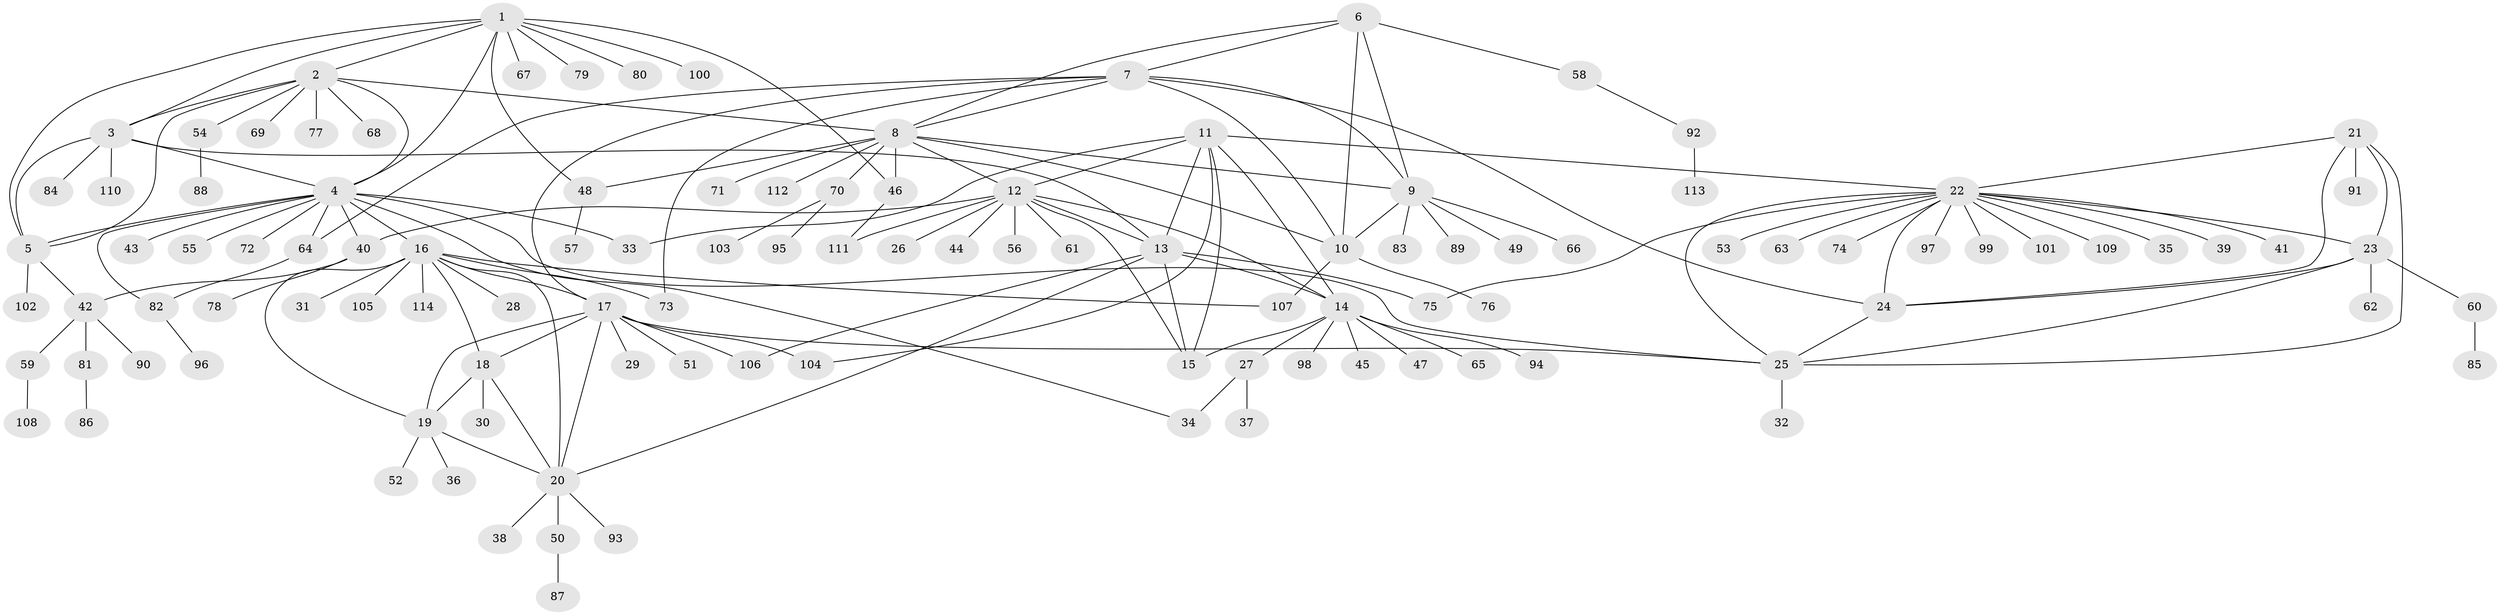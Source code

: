 // Generated by graph-tools (version 1.1) at 2025/26/03/09/25 03:26:48]
// undirected, 114 vertices, 163 edges
graph export_dot {
graph [start="1"]
  node [color=gray90,style=filled];
  1;
  2;
  3;
  4;
  5;
  6;
  7;
  8;
  9;
  10;
  11;
  12;
  13;
  14;
  15;
  16;
  17;
  18;
  19;
  20;
  21;
  22;
  23;
  24;
  25;
  26;
  27;
  28;
  29;
  30;
  31;
  32;
  33;
  34;
  35;
  36;
  37;
  38;
  39;
  40;
  41;
  42;
  43;
  44;
  45;
  46;
  47;
  48;
  49;
  50;
  51;
  52;
  53;
  54;
  55;
  56;
  57;
  58;
  59;
  60;
  61;
  62;
  63;
  64;
  65;
  66;
  67;
  68;
  69;
  70;
  71;
  72;
  73;
  74;
  75;
  76;
  77;
  78;
  79;
  80;
  81;
  82;
  83;
  84;
  85;
  86;
  87;
  88;
  89;
  90;
  91;
  92;
  93;
  94;
  95;
  96;
  97;
  98;
  99;
  100;
  101;
  102;
  103;
  104;
  105;
  106;
  107;
  108;
  109;
  110;
  111;
  112;
  113;
  114;
  1 -- 2;
  1 -- 3;
  1 -- 4;
  1 -- 5;
  1 -- 46;
  1 -- 48;
  1 -- 67;
  1 -- 79;
  1 -- 80;
  1 -- 100;
  2 -- 3;
  2 -- 4;
  2 -- 5;
  2 -- 8;
  2 -- 54;
  2 -- 68;
  2 -- 69;
  2 -- 77;
  3 -- 4;
  3 -- 5;
  3 -- 13;
  3 -- 84;
  3 -- 110;
  4 -- 5;
  4 -- 16;
  4 -- 25;
  4 -- 33;
  4 -- 34;
  4 -- 40;
  4 -- 43;
  4 -- 55;
  4 -- 64;
  4 -- 72;
  4 -- 82;
  5 -- 42;
  5 -- 102;
  6 -- 7;
  6 -- 8;
  6 -- 9;
  6 -- 10;
  6 -- 58;
  7 -- 8;
  7 -- 9;
  7 -- 10;
  7 -- 17;
  7 -- 24;
  7 -- 64;
  7 -- 73;
  8 -- 9;
  8 -- 10;
  8 -- 12;
  8 -- 46;
  8 -- 48;
  8 -- 70;
  8 -- 71;
  8 -- 112;
  9 -- 10;
  9 -- 49;
  9 -- 66;
  9 -- 83;
  9 -- 89;
  10 -- 76;
  10 -- 107;
  11 -- 12;
  11 -- 13;
  11 -- 14;
  11 -- 15;
  11 -- 22;
  11 -- 33;
  11 -- 104;
  12 -- 13;
  12 -- 14;
  12 -- 15;
  12 -- 26;
  12 -- 40;
  12 -- 44;
  12 -- 56;
  12 -- 61;
  12 -- 111;
  13 -- 14;
  13 -- 15;
  13 -- 20;
  13 -- 75;
  13 -- 106;
  14 -- 15;
  14 -- 27;
  14 -- 45;
  14 -- 47;
  14 -- 65;
  14 -- 94;
  14 -- 98;
  16 -- 17;
  16 -- 18;
  16 -- 19;
  16 -- 20;
  16 -- 28;
  16 -- 31;
  16 -- 73;
  16 -- 105;
  16 -- 107;
  16 -- 114;
  17 -- 18;
  17 -- 19;
  17 -- 20;
  17 -- 25;
  17 -- 29;
  17 -- 51;
  17 -- 104;
  17 -- 106;
  18 -- 19;
  18 -- 20;
  18 -- 30;
  19 -- 20;
  19 -- 36;
  19 -- 52;
  20 -- 38;
  20 -- 50;
  20 -- 93;
  21 -- 22;
  21 -- 23;
  21 -- 24;
  21 -- 25;
  21 -- 91;
  22 -- 23;
  22 -- 24;
  22 -- 25;
  22 -- 35;
  22 -- 39;
  22 -- 41;
  22 -- 53;
  22 -- 63;
  22 -- 74;
  22 -- 75;
  22 -- 97;
  22 -- 99;
  22 -- 101;
  22 -- 109;
  23 -- 24;
  23 -- 25;
  23 -- 60;
  23 -- 62;
  24 -- 25;
  25 -- 32;
  27 -- 34;
  27 -- 37;
  40 -- 42;
  40 -- 78;
  42 -- 59;
  42 -- 81;
  42 -- 90;
  46 -- 111;
  48 -- 57;
  50 -- 87;
  54 -- 88;
  58 -- 92;
  59 -- 108;
  60 -- 85;
  64 -- 82;
  70 -- 95;
  70 -- 103;
  81 -- 86;
  82 -- 96;
  92 -- 113;
}

